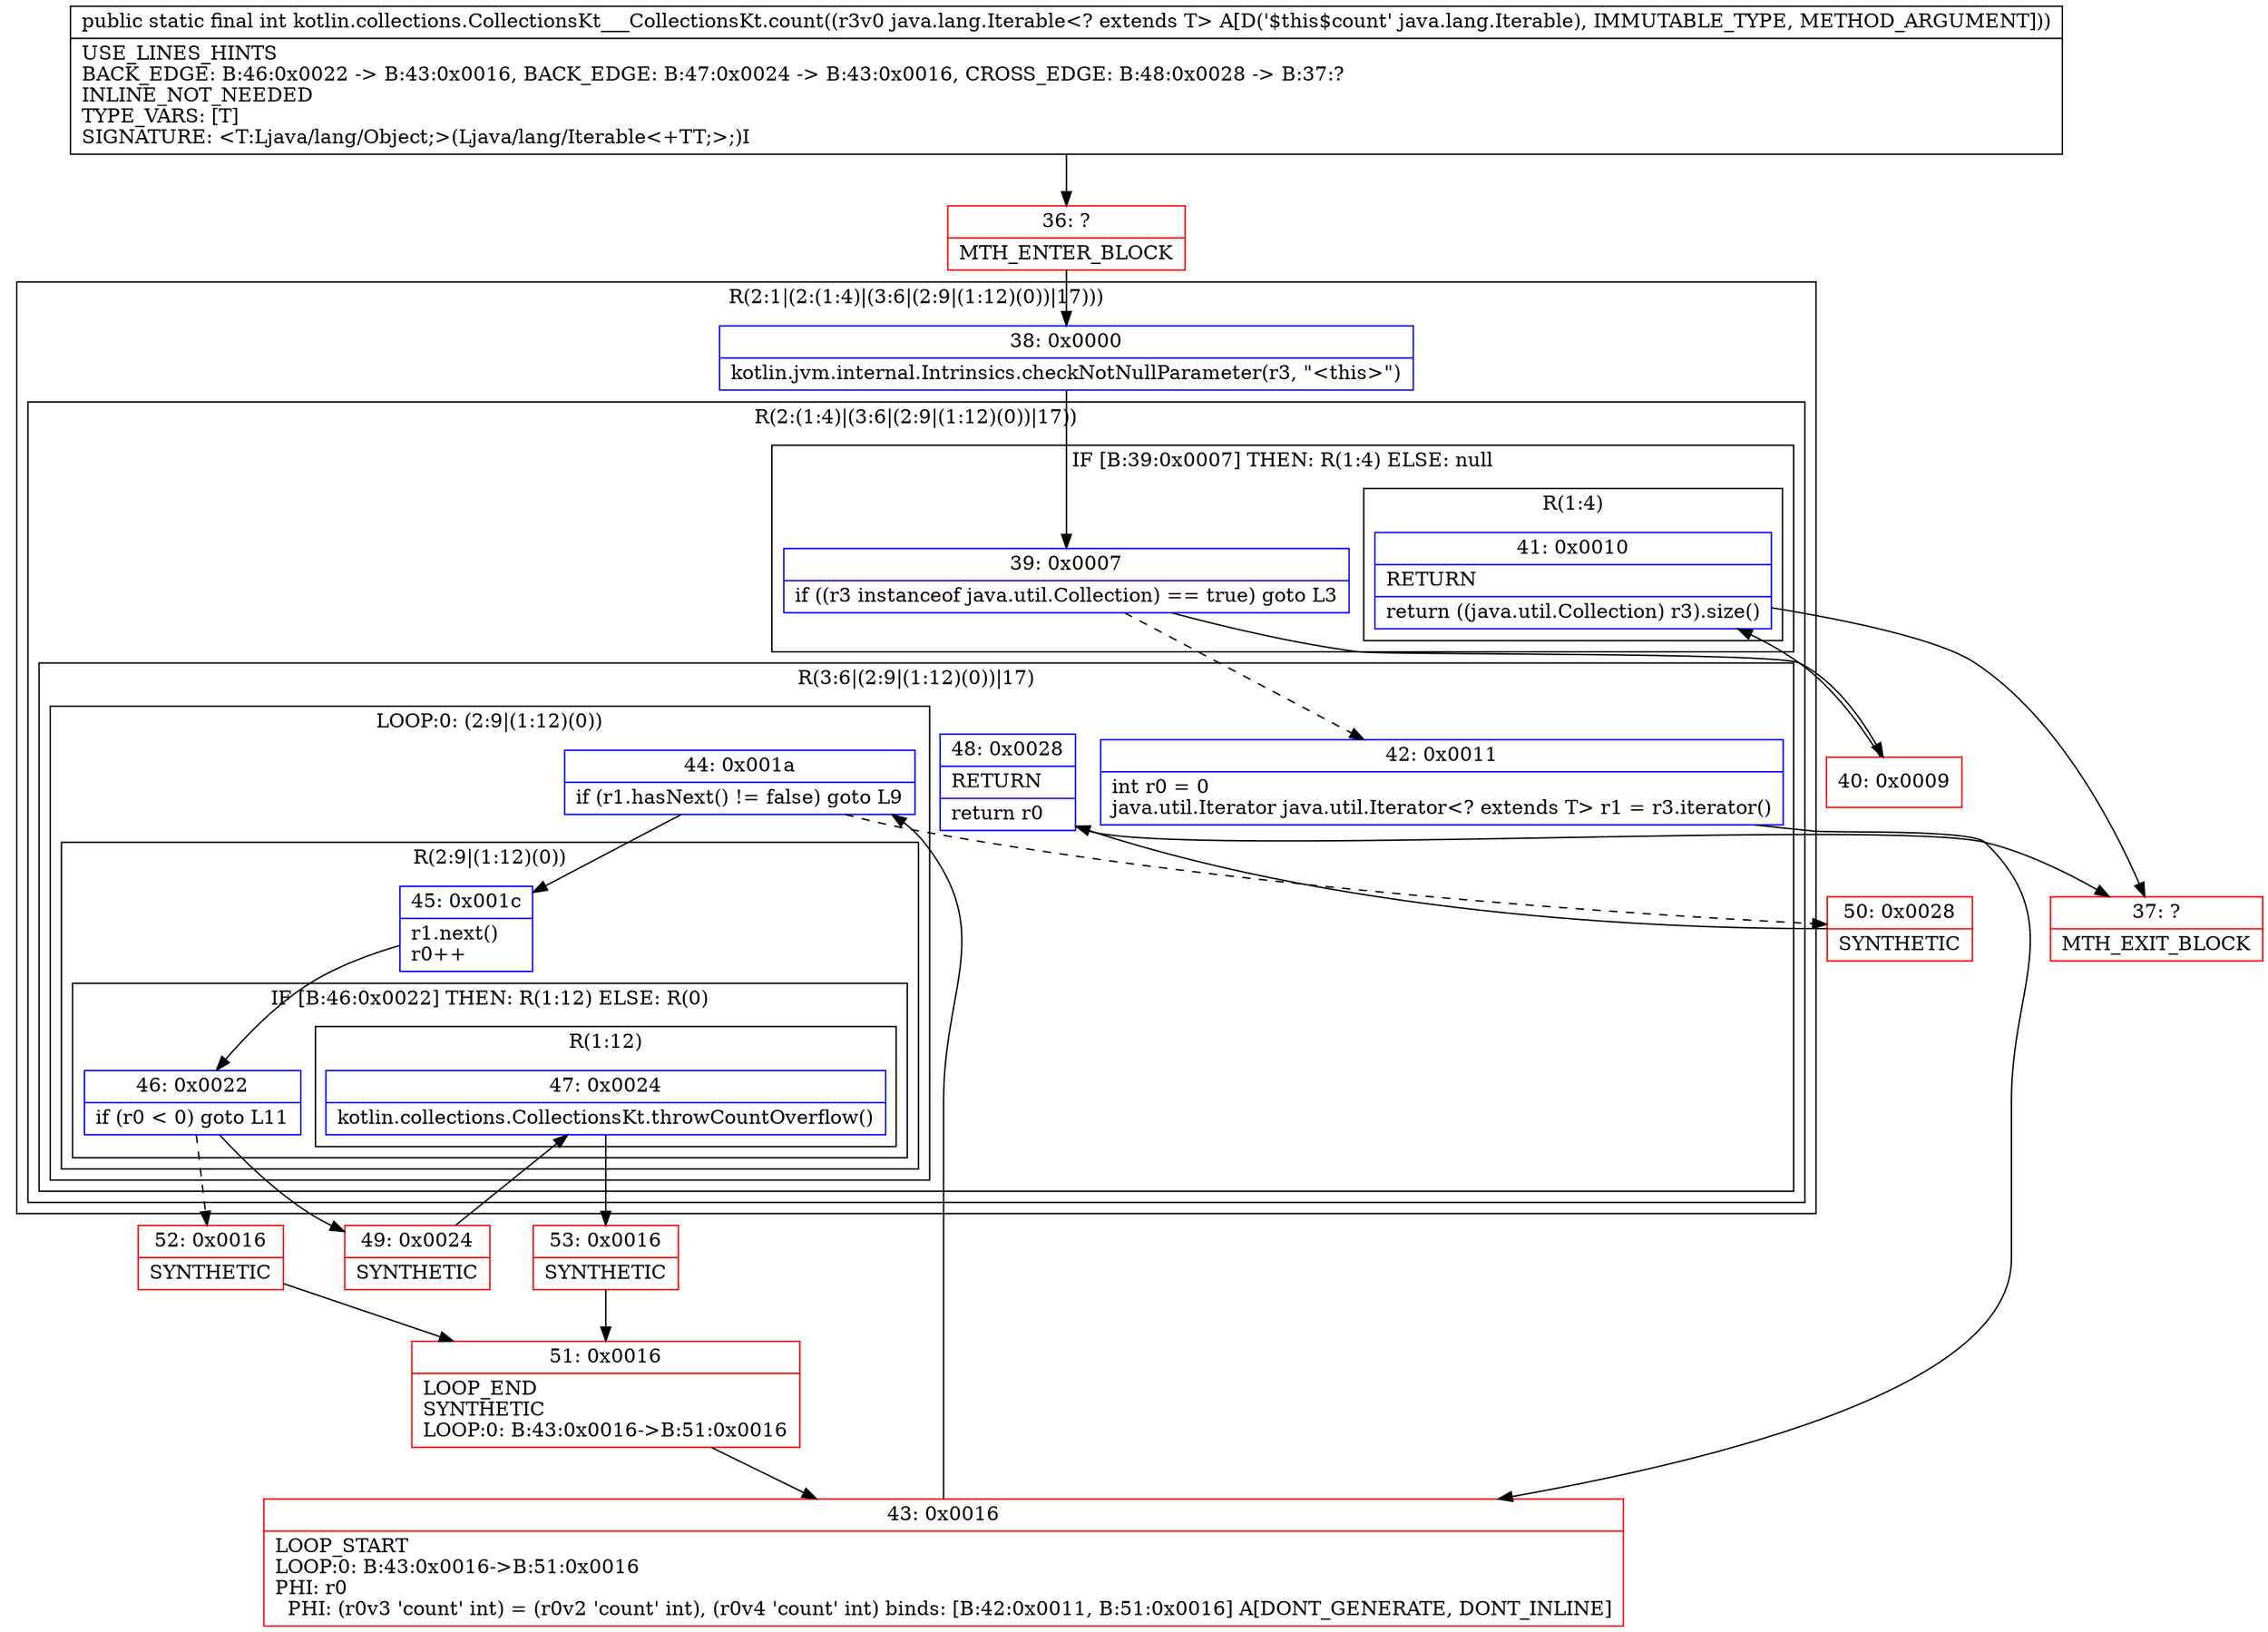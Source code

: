 digraph "CFG forkotlin.collections.CollectionsKt___CollectionsKt.count(Ljava\/lang\/Iterable;)I" {
subgraph cluster_Region_95493415 {
label = "R(2:1|(2:(1:4)|(3:6|(2:9|(1:12)(0))|17)))";
node [shape=record,color=blue];
Node_38 [shape=record,label="{38\:\ 0x0000|kotlin.jvm.internal.Intrinsics.checkNotNullParameter(r3, \"\<this\>\")\l}"];
subgraph cluster_Region_1112147902 {
label = "R(2:(1:4)|(3:6|(2:9|(1:12)(0))|17))";
node [shape=record,color=blue];
subgraph cluster_IfRegion_1913210115 {
label = "IF [B:39:0x0007] THEN: R(1:4) ELSE: null";
node [shape=record,color=blue];
Node_39 [shape=record,label="{39\:\ 0x0007|if ((r3 instanceof java.util.Collection) == true) goto L3\l}"];
subgraph cluster_Region_1717660903 {
label = "R(1:4)";
node [shape=record,color=blue];
Node_41 [shape=record,label="{41\:\ 0x0010|RETURN\l|return ((java.util.Collection) r3).size()\l}"];
}
}
subgraph cluster_Region_168977823 {
label = "R(3:6|(2:9|(1:12)(0))|17)";
node [shape=record,color=blue];
Node_42 [shape=record,label="{42\:\ 0x0011|int r0 = 0\ljava.util.Iterator java.util.Iterator\<? extends T\> r1 = r3.iterator()\l}"];
subgraph cluster_LoopRegion_1786308535 {
label = "LOOP:0: (2:9|(1:12)(0))";
node [shape=record,color=blue];
Node_44 [shape=record,label="{44\:\ 0x001a|if (r1.hasNext() != false) goto L9\l}"];
subgraph cluster_Region_37065172 {
label = "R(2:9|(1:12)(0))";
node [shape=record,color=blue];
Node_45 [shape=record,label="{45\:\ 0x001c|r1.next()\lr0++\l}"];
subgraph cluster_IfRegion_1286214456 {
label = "IF [B:46:0x0022] THEN: R(1:12) ELSE: R(0)";
node [shape=record,color=blue];
Node_46 [shape=record,label="{46\:\ 0x0022|if (r0 \< 0) goto L11\l}"];
subgraph cluster_Region_1806961961 {
label = "R(1:12)";
node [shape=record,color=blue];
Node_47 [shape=record,label="{47\:\ 0x0024|kotlin.collections.CollectionsKt.throwCountOverflow()\l}"];
}
subgraph cluster_Region_2035384342 {
label = "R(0)";
node [shape=record,color=blue];
}
}
}
}
Node_48 [shape=record,label="{48\:\ 0x0028|RETURN\l|return r0\l}"];
}
}
}
Node_36 [shape=record,color=red,label="{36\:\ ?|MTH_ENTER_BLOCK\l}"];
Node_40 [shape=record,color=red,label="{40\:\ 0x0009}"];
Node_37 [shape=record,color=red,label="{37\:\ ?|MTH_EXIT_BLOCK\l}"];
Node_43 [shape=record,color=red,label="{43\:\ 0x0016|LOOP_START\lLOOP:0: B:43:0x0016\-\>B:51:0x0016\lPHI: r0 \l  PHI: (r0v3 'count' int) = (r0v2 'count' int), (r0v4 'count' int) binds: [B:42:0x0011, B:51:0x0016] A[DONT_GENERATE, DONT_INLINE]\l}"];
Node_49 [shape=record,color=red,label="{49\:\ 0x0024|SYNTHETIC\l}"];
Node_53 [shape=record,color=red,label="{53\:\ 0x0016|SYNTHETIC\l}"];
Node_51 [shape=record,color=red,label="{51\:\ 0x0016|LOOP_END\lSYNTHETIC\lLOOP:0: B:43:0x0016\-\>B:51:0x0016\l}"];
Node_52 [shape=record,color=red,label="{52\:\ 0x0016|SYNTHETIC\l}"];
Node_50 [shape=record,color=red,label="{50\:\ 0x0028|SYNTHETIC\l}"];
MethodNode[shape=record,label="{public static final int kotlin.collections.CollectionsKt___CollectionsKt.count((r3v0 java.lang.Iterable\<? extends T\> A[D('$this$count' java.lang.Iterable), IMMUTABLE_TYPE, METHOD_ARGUMENT]))  | USE_LINES_HINTS\lBACK_EDGE: B:46:0x0022 \-\> B:43:0x0016, BACK_EDGE: B:47:0x0024 \-\> B:43:0x0016, CROSS_EDGE: B:48:0x0028 \-\> B:37:?\lINLINE_NOT_NEEDED\lTYPE_VARS: [T]\lSIGNATURE: \<T:Ljava\/lang\/Object;\>(Ljava\/lang\/Iterable\<+TT;\>;)I\l}"];
MethodNode -> Node_36;Node_38 -> Node_39;
Node_39 -> Node_40;
Node_39 -> Node_42[style=dashed];
Node_41 -> Node_37;
Node_42 -> Node_43;
Node_44 -> Node_45;
Node_44 -> Node_50[style=dashed];
Node_45 -> Node_46;
Node_46 -> Node_49;
Node_46 -> Node_52[style=dashed];
Node_47 -> Node_53;
Node_48 -> Node_37;
Node_36 -> Node_38;
Node_40 -> Node_41;
Node_43 -> Node_44;
Node_49 -> Node_47;
Node_53 -> Node_51;
Node_51 -> Node_43;
Node_52 -> Node_51;
Node_50 -> Node_48;
}

